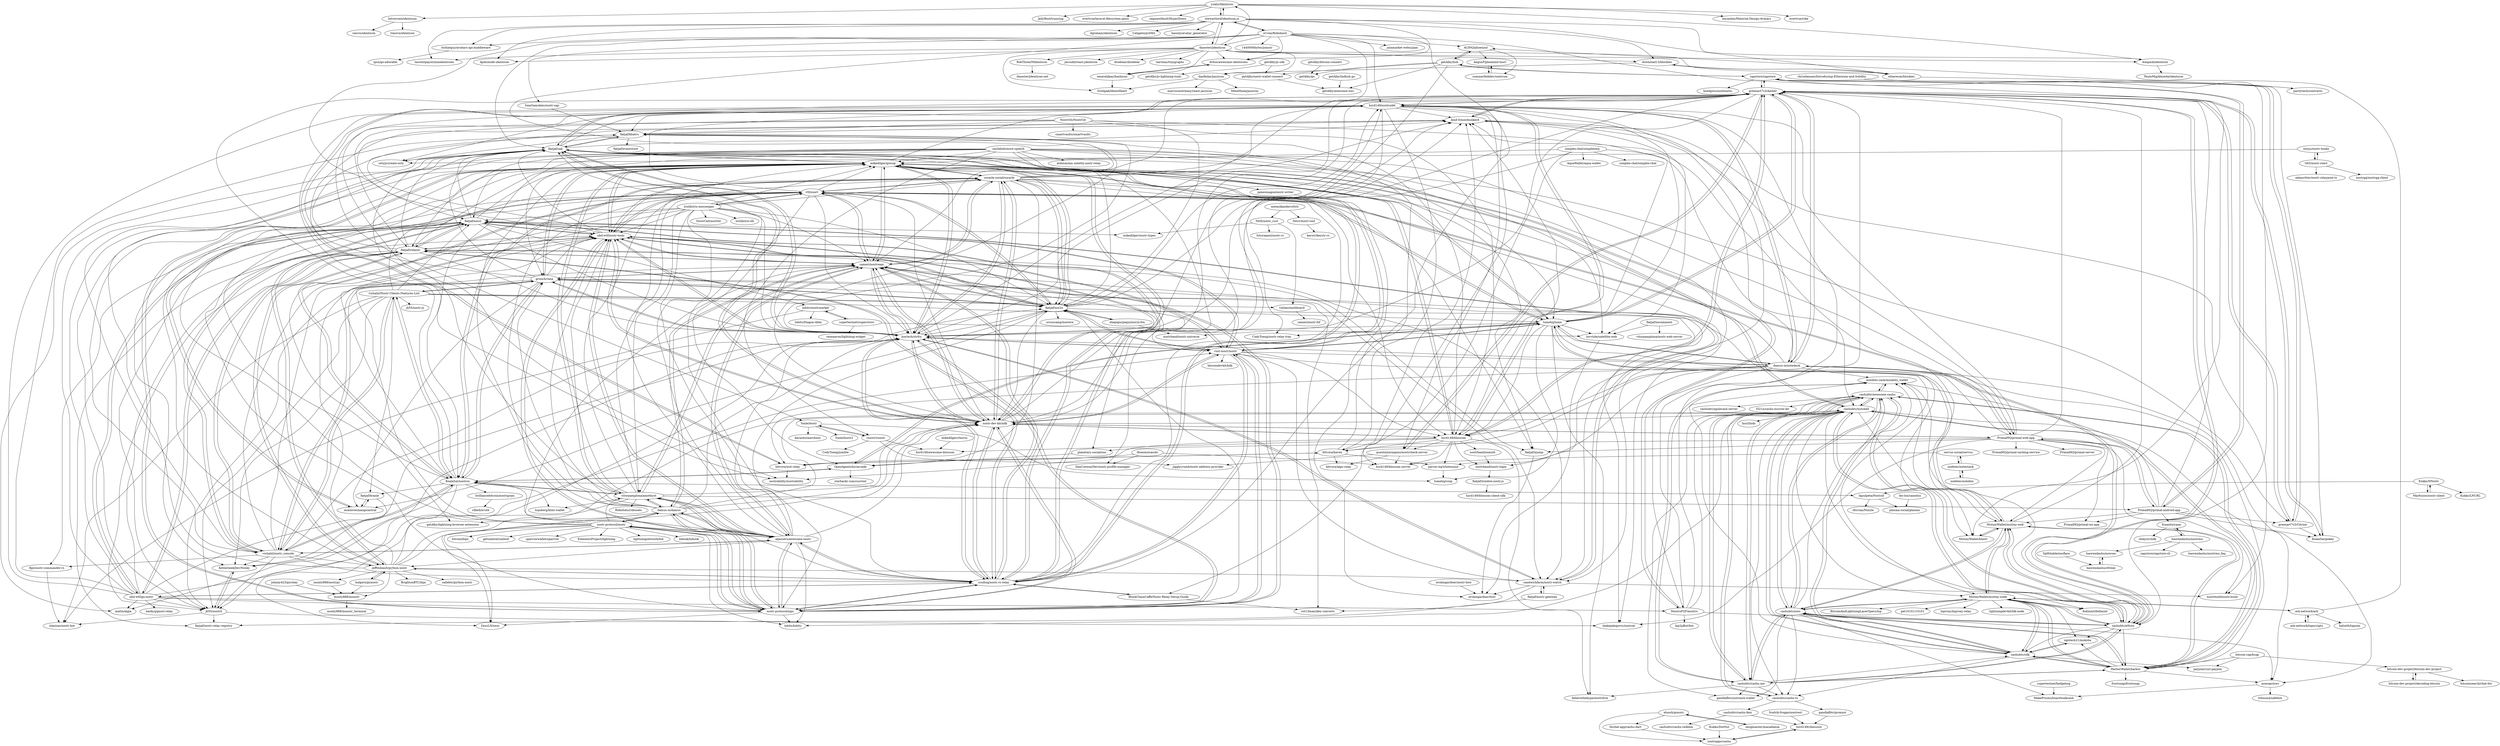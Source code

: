 digraph G {
"yzalis/Identicon" -> "bitverseio/identicon"
"yzalis/Identicon" -> "JellyBool/translug" ["e"=1]
"yzalis/Identicon" -> "overtrue/laravel-filesystem-qiniu" ["e"=1]
"yzalis/Identicon" -> "segmentfault/HyperDown" ["e"=1]
"yzalis/Identicon" -> "stewartlord/identicon.js"
"yzalis/Identicon" -> "donpark/identicon"
"yzalis/Identicon" -> "lincanbin/Material-Design-Avatars" ["e"=1]
"yzalis/Identicon" -> "overtrue/yike" ["e"=1]
"stewartlord/identicon.js" -> "dmester/jdenticon"
"stewartlord/identicon.js" -> "yzalis/Identicon"
"stewartlord/identicon.js" -> "donpark/identicon"
"stewartlord/identicon.js" -> "drhus/awesome-identicons"
"stewartlord/identicon.js" -> "download13/blockies"
"stewartlord/identicon.js" -> "laurentpayot/minidenticons"
"stewartlord/identicon.js" -> "dgraham/identicon"
"stewartlord/identicon.js" -> "e1ven/Robohash"
"stewartlord/identicon.js" -> "itsthatguy/avatars-api-middleware"
"stewartlord/identicon.js" -> "Ajido/node-identicon"
"stewartlord/identicon.js" -> "ethereum/blockies"
"stewartlord/identicon.js" -> "Caligatio/jsSHA" ["e"=1]
"stewartlord/identicon.js" -> "haoziiy/avatar_generator"
"itsthatguy/avatars-api-middleware" -> "ipsn/go-adorable"
"drhus/awesome-identicons" -> "emeraldpay/hashicon"
"RobThree/NIdenticon" -> "dmester/jdenticon-net"
"emeraldpay/hashicon" -> "Schlipak/IdentiHeart"
"emeraldpay/hashicon" -> "drhus/awesome-identicons"
"irislib/iris-messenger" -> "v0l/snort"
"irislib/iris-messenger" -> "coracle-social/coracle"
"irislib/iris-messenger" -> "nbd-wtf/nostr-tools"
"irislib/iris-messenger" -> "cameri/nostream"
"irislib/iris-messenger" -> "mikedilger/gossip"
"irislib/iris-messenger" -> "hoytech/strfry"
"irislib/iris-messenger" -> "irislib/iris-lib" ["e"=1]
"irislib/iris-messenger" -> "getAlby/lightning-browser-extension" ["e"=1]
"irislib/iris-messenger" -> "vitorpamplona/amethyst"
"irislib/iris-messenger" -> "aljazceru/awesome-nostr"
"irislib/iris-messenger" -> "fiatjaf/nos2x"
"irislib/iris-messenger" -> "nostr-protocol/nips"
"irislib/iris-messenger" -> "KoalaSat/nostros"
"irislib/iris-messenger" -> "fiatjaf/noscl"
"irislib/iris-messenger" -> "SnowCait/nostter" ["e"=1]
"dmester/jdenticon" -> "stewartlord/identicon.js"
"dmester/jdenticon" -> "danfinlay/jazzicon"
"dmester/jdenticon" -> "emeraldpay/hashicon"
"dmester/jdenticon" -> "Schlipak/IdentiHeart"
"dmester/jdenticon" -> "drhus/awesome-identicons"
"dmester/jdenticon" -> "laurentpayot/minidenticons"
"dmester/jdenticon" -> "jmcudd/react-jdenticon"
"dmester/jdenticon" -> "donpark/identicon"
"dmester/jdenticon" -> "Ajido/node-identicon"
"dmester/jdenticon" -> "download13/blockies"
"dmester/jdenticon" -> "ethereum/blockies"
"dmester/jdenticon" -> "RobThree/NIdenticon"
"dmester/jdenticon" -> "dicebear/dicebear" ["e"=1]
"dmester/jdenticon" -> "taironas/tinygraphs"
"dmester/jdenticon" -> "yzalis/Identicon"
"e1ven/Robohash" -> "hoytech/strfry"
"e1ven/Robohash" -> "hzrd149/nostrudel"
"e1ven/Robohash" -> "stewartlord/identicon.js"
"e1ven/Robohash" -> "joinmarket-webui/jam" ["e"=1]
"e1ven/Robohash" -> "drhus/awesome-identicons"
"e1ven/Robohash" -> "itsthatguy/avatars-api-middleware"
"e1ven/Robohash" -> "fiatjaf/nak"
"e1ven/Robohash" -> "cameri/nostream"
"e1ven/Robohash" -> "1440000bytes/joinstr"
"e1ven/Robohash" -> "scsibug/nostr-rs-relay"
"e1ven/Robohash" -> "SamSamskies/nostr-zap"
"e1ven/Robohash" -> "nbd-wtf/nostr-tools"
"e1ven/Robohash" -> "MutinyWallet/blastr"
"e1ven/Robohash" -> "dmester/jdenticon"
"e1ven/Robohash" -> "ACINQ/phoenixd"
"download13/blockies" -> "ethereum/blockies"
"download13/blockies" -> "danfinlay/jazzicon"
"nostr-protocol/nostr" -> "nostr-protocol/nips"
"nostr-protocol/nostr" -> "aljazceru/awesome-nostr"
"nostr-protocol/nostr" -> "damus-io/damus"
"nostr-protocol/nostr" -> "vitorpamplona/amethyst"
"nostr-protocol/nostr" -> "lightningnetwork/lnd" ["e"=1]
"nostr-protocol/nostr" -> "nbd-wtf/nostr-tools"
"nostr-protocol/nostr" -> "cameri/nostream"
"nostr-protocol/nostr" -> "lnbook/lnbook" ["e"=1]
"nostr-protocol/nostr" -> "lnbits/lnbits" ["e"=1]
"nostr-protocol/nostr" -> "mikedilger/gossip"
"nostr-protocol/nostr" -> "bitcoin/bips" ["e"=1]
"nostr-protocol/nostr" -> "getumbrel/umbrel" ["e"=1]
"nostr-protocol/nostr" -> "sparrowwallet/sparrow" ["e"=1]
"nostr-protocol/nostr" -> "ElementsProject/lightning" ["e"=1]
"nostr-protocol/nostr" -> "ZeusLN/zeus" ["e"=1]
"nbd-wtf/nostr-tools" -> "nostr-dev-kit/ndk"
"nbd-wtf/nostr-tools" -> "cameri/nostream"
"nbd-wtf/nostr-tools" -> "nostr-protocol/nips"
"nbd-wtf/nostr-tools" -> "hoytech/strfry"
"nbd-wtf/nostr-tools" -> "scsibug/nostr-rs-relay"
"nbd-wtf/nostr-tools" -> "v0l/snort"
"nbd-wtf/nostr-tools" -> "fiatjaf/nos2x"
"nbd-wtf/nostr-tools" -> "mikedilger/gossip"
"nbd-wtf/nostr-tools" -> "aljazceru/awesome-nostr"
"nbd-wtf/nostr-tools" -> "fiatjaf/noscl"
"nbd-wtf/nostr-tools" -> "coracle-social/coracle"
"nbd-wtf/nostr-tools" -> "rust-nostr/nostr"
"nbd-wtf/nostr-tools" -> "kind-0/nsecbunkerd"
"nbd-wtf/nostr-tools" -> "fiatjaf/nak"
"nbd-wtf/nostr-tools" -> "fiatjaf/relayer"
"fiatjaf/noscl" -> "fiatjaf/relayer"
"fiatjaf/noscl" -> "scsibug/nostr-rs-relay"
"fiatjaf/noscl" -> "nbd-wtf/go-nostr"
"fiatjaf/noscl" -> "nbd-wtf/nostr-tools"
"fiatjaf/noscl" -> "sandwichfarm/nostr-watch"
"fiatjaf/noscl" -> "jb55/nostril"
"fiatjaf/noscl" -> "fiatjaf/nak"
"fiatjaf/noscl" -> "hoytech/strfry"
"fiatjaf/noscl" -> "vishalxl/nostr_console"
"fiatjaf/noscl" -> "rust-nostr/nostr"
"fiatjaf/noscl" -> "8go/nostr-commander-rs"
"fiatjaf/noscl" -> "mikedilger/gossip"
"fiatjaf/noscl" -> "lnbits/nostrmarket"
"fiatjaf/noscl" -> "jeffthibault/python-nostr"
"fiatjaf/noscl" -> "mikedilger/nostr-types"
"nbd-wtf/go-nostr" -> "fiatjaf/relayer"
"nbd-wtf/go-nostr" -> "fiatjaf/noscl"
"nbd-wtf/go-nostr" -> "fiatjaf/khatru"
"nbd-wtf/go-nostr" -> "hoytech/strfry"
"nbd-wtf/go-nostr" -> "scsibug/nostr-rs-relay"
"nbd-wtf/go-nostr" -> "nbd-wtf/nostr-tools"
"nbd-wtf/go-nostr" -> "mattn/algia" ["e"=1]
"nbd-wtf/go-nostr" -> "rust-nostr/nostr"
"nbd-wtf/go-nostr" -> "barkyq/gnost-relay"
"nbd-wtf/go-nostr" -> "mikedilger/gossip"
"nbd-wtf/go-nostr" -> "fiatjaf/nak"
"nbd-wtf/go-nostr" -> "hzrd149/nostrudel"
"nbd-wtf/go-nostr" -> "nostr-protocol/nips"
"nbd-wtf/go-nostr" -> "MostroP2P/mostro"
"nbd-wtf/go-nostr" -> "jb55/nostril"
"Kukks/NNostr" -> "Marfusios/nostr-client"
"Kukks/NNostr" -> "Kukks/LNURL"
"Kukks/NNostr" -> "lapulpeta/Nostrid"
"simplex-chat/simplexmq" -> "simplex-chat/simplex-chat" ["e"=1]
"simplex-chat/simplexmq" -> "hoytech/strfry"
"simplex-chat/simplexmq" -> "AquaWallet/aqua-wallet" ["e"=1]
"simplex-chat/simplexmq" -> "BlockChainCaffe/Nostr-Relay-Setup-Guide"
"simplex-chat/simplexmq" -> "cashubtc/nutshell"
"simplex-chat/simplexmq" -> "mikedilger/gossip"
"nostr-protocol/nips" -> "aljazceru/awesome-nostr"
"nostr-protocol/nips" -> "nbd-wtf/nostr-tools"
"nostr-protocol/nips" -> "nostr-protocol/nostr"
"nostr-protocol/nips" -> "damus-io/damus"
"nostr-protocol/nips" -> "cameri/nostream"
"nostr-protocol/nips" -> "vitorpamplona/amethyst"
"nostr-protocol/nips" -> "hoytech/strfry"
"nostr-protocol/nips" -> "nostr-dev-kit/ndk"
"nostr-protocol/nips" -> "mikedilger/gossip"
"nostr-protocol/nips" -> "scsibug/nostr-rs-relay"
"nostr-protocol/nips" -> "rust-nostr/nostr"
"nostr-protocol/nips" -> "ZeusLN/zeus" ["e"=1]
"nostr-protocol/nips" -> "lnbits/lnbits" ["e"=1]
"nostr-protocol/nips" -> "fiatjaf/nos2x"
"nostr-protocol/nips" -> "v0l/snort"
"scsibug/nostr-rs-relay" -> "hoytech/strfry"
"scsibug/nostr-rs-relay" -> "fiatjaf/noscl"
"scsibug/nostr-rs-relay" -> "rust-nostr/nostr"
"scsibug/nostr-rs-relay" -> "cameri/nostream"
"scsibug/nostr-rs-relay" -> "mikedilger/gossip"
"scsibug/nostr-rs-relay" -> "nbd-wtf/nostr-tools"
"scsibug/nostr-rs-relay" -> "nostr-dev-kit/ndk"
"scsibug/nostr-rs-relay" -> "nostr-protocol/nips"
"scsibug/nostr-rs-relay" -> "fiatjaf/relayer"
"scsibug/nostr-rs-relay" -> "jeffthibault/python-nostr"
"scsibug/nostr-rs-relay" -> "aljazceru/awesome-nostr"
"scsibug/nostr-rs-relay" -> "fiatjaf/nak"
"scsibug/nostr-rs-relay" -> "v0l/snort"
"scsibug/nostr-rs-relay" -> "BlockChainCaffe/Nostr-Relay-Setup-Guide"
"scsibug/nostr-rs-relay" -> "nbd-wtf/go-nostr"
"fiatjaf/relayer" -> "nbd-wtf/go-nostr"
"fiatjaf/relayer" -> "fiatjaf/noscl"
"fiatjaf/relayer" -> "hoytech/strfry"
"fiatjaf/relayer" -> "scsibug/nostr-rs-relay"
"fiatjaf/relayer" -> "nbd-wtf/nostr-tools"
"fiatjaf/relayer" -> "fiatjaf/khatru"
"fiatjaf/relayer" -> "jeffthibault/python-nostr"
"fiatjaf/relayer" -> "cameri/nostream"
"fiatjaf/relayer" -> "sandwichfarm/nostr-watch"
"fiatjaf/relayer" -> "fiatjaf/njump"
"fiatjaf/relayer" -> "mikedilger/gossip"
"fiatjaf/relayer" -> "jb55/nostril"
"fiatjaf/relayer" -> "fiatjaf/nak"
"fiatjaf/relayer" -> "fiatjaf/nostr-relay-registry"
"fiatjaf/relayer" -> "vishalxl/nostr_console"
"fiatjaf/branle" -> "KotlinGeekDev/Nosky"
"fiatjaf/branle" -> "monlovesmango/astral"
"fiatjaf/nos2x" -> "diegogurpegui/nos2x-fox"
"fiatjaf/nos2x" -> "nbd-wtf/nostr-tools"
"fiatjaf/nos2x" -> "v0l/snort"
"fiatjaf/nos2x" -> "coracle-social/coracle"
"fiatjaf/nos2x" -> "mikedilger/gossip"
"fiatjaf/nos2x" -> "ursuscamp/nostore"
"fiatjaf/nos2x" -> "hoytech/strfry"
"fiatjaf/nos2x" -> "cameri/nostream"
"fiatjaf/nos2x" -> "greenart7c3/Amber"
"fiatjaf/nos2x" -> "monlovesmango/astral"
"fiatjaf/nos2x" -> "grunch/rana"
"fiatjaf/nos2x" -> "rust-nostr/nostr"
"fiatjaf/nos2x" -> "lumehq/lume"
"fiatjaf/nos2x" -> "nostr-dev-kit/ndk"
"fiatjaf/nos2x" -> "hzrd149/nostrudel"
"getAlby/lndhub.go" -> "getAlby/awesome-nwc"
"monlovesmango/astral" -> "fiatjaf/branle"
"monlovesmango/astral" -> "v0l/snort"
"jb55/nostril" -> "slaninas/nostr-bot"
"jb55/nostril" -> "KotlinGeekDev/Nosky"
"jb55/nostril" -> "fiatjaf/nostr-relay-registry"
"jb55/nostril" -> "blakejakopovic/nostcat"
"cameri/nostream" -> "hoytech/strfry"
"cameri/nostream" -> "nbd-wtf/nostr-tools"
"cameri/nostream" -> "nostr-dev-kit/ndk"
"cameri/nostream" -> "scsibug/nostr-rs-relay"
"cameri/nostream" -> "nostr-protocol/nips"
"cameri/nostream" -> "mikedilger/gossip"
"cameri/nostream" -> "aljazceru/awesome-nostr"
"cameri/nostream" -> "v0l/snort"
"cameri/nostream" -> "grunch/rana"
"cameri/nostream" -> "vitorpamplona/amethyst"
"cameri/nostream" -> "coracle-social/coracle"
"cameri/nostream" -> "fiatjaf/nos2x"
"cameri/nostream" -> "damus-io/damus"
"cameri/nostream" -> "sandwichfarm/nostr-watch"
"cameri/nostream" -> "fiatjaf/relayer"
"unclebob/more-speech" -> "blakejakopovic/nostcat"
"unclebob/more-speech" -> "fiatjaf/nos2x"
"unclebob/more-speech" -> "lumehq/lume"
"unclebob/more-speech" -> "fiatjaf/noscl"
"unclebob/more-speech" -> "atdixon/me.untethr.nostr-relay"
"unclebob/more-speech" -> "grunch/rana"
"unclebob/more-speech" -> "fiatjaf/relayer"
"unclebob/more-speech" -> "lovvtide/satellite-web"
"unclebob/more-speech" -> "PrimalHQ/primal-web-app"
"unclebob/more-speech" -> "vishalxl/nostr_console"
"unclebob/more-speech" -> "jb55/nostril"
"unclebob/more-speech" -> "planetary-social/nos"
"unclebob/more-speech" -> "rnostr/rnostr"
"unclebob/more-speech" -> "mikedilger/gossip"
"unclebob/more-speech" -> "KoalaSat/nostros"
"damus-io/damus" -> "nostr-protocol/nips"
"damus-io/damus" -> "aljazceru/awesome-nostr"
"damus-io/damus" -> "cameri/nostream"
"damus-io/damus" -> "nostr-protocol/nostr"
"damus-io/damus" -> "vitorpamplona/amethyst"
"damus-io/damus" -> "nbd-wtf/nostr-tools"
"damus-io/damus" -> "mikedilger/gossip"
"damus-io/damus" -> "v0l/snort"
"damus-io/damus" -> "hoytech/strfry"
"damus-io/damus" -> "nostr-dev-kit/ndk"
"damus-io/damus" -> "scsibug/nostr-rs-relay"
"damus-io/damus" -> "ZeusLN/zeus" ["e"=1]
"damus-io/damus" -> "getAlby/lightning-browser-extension" ["e"=1]
"damus-io/damus" -> "cashubtc/nutshell"
"damus-io/damus" -> "grunch/rana"
"ethereum/blockies" -> "download13/blockies"
"ethereum/blockies" -> "paritytech/contracts"
"aljazceru/awesome-nostr" -> "nostr-protocol/nips"
"aljazceru/awesome-nostr" -> "nostr-protocol/nostr"
"aljazceru/awesome-nostr" -> "cameri/nostream"
"aljazceru/awesome-nostr" -> "nbd-wtf/nostr-tools"
"aljazceru/awesome-nostr" -> "damus-io/damus"
"aljazceru/awesome-nostr" -> "vitorpamplona/amethyst"
"aljazceru/awesome-nostr" -> "hoytech/strfry"
"aljazceru/awesome-nostr" -> "mikedilger/gossip"
"aljazceru/awesome-nostr" -> "scsibug/nostr-rs-relay"
"aljazceru/awesome-nostr" -> "nostr-dev-kit/ndk"
"aljazceru/awesome-nostr" -> "vishalxl/nostr_console"
"aljazceru/awesome-nostr" -> "KoalaSat/nostros"
"aljazceru/awesome-nostr" -> "lnbits/lnbits" ["e"=1]
"aljazceru/awesome-nostr" -> "fiatjaf/nos2x"
"aljazceru/awesome-nostr" -> "jeffthibault/python-nostr"
"fiatjaf/nak" -> "fiatjaf/khatru"
"fiatjaf/nak" -> "nostr-dev-kit/ndk"
"fiatjaf/nak" -> "mattn/algia" ["e"=1]
"fiatjaf/nak" -> "greenart7c3/Amber"
"fiatjaf/nak" -> "hoytech/strfry"
"fiatjaf/nak" -> "greenart7c3/Citrine"
"fiatjaf/nak" -> "kind-0/nsecbunkerd"
"fiatjaf/nak" -> "fiatjaf/njump"
"fiatjaf/nak" -> "mikedilger/gossip"
"fiatjaf/nak" -> "ostyjs/create-osty"
"fiatjaf/nak" -> "hzrd149/blossom"
"fiatjaf/nak" -> "nostrability/nostrability"
"fiatjaf/nak" -> "jamesmagoo/nostr-writer"
"fiatjaf/nak" -> "hzrd149/nostrudel"
"fiatjaf/nak" -> "MostroP2P/mostro"
"fiatjaf/nocomment" -> "vitorpamplona/nostr-web-server"
"fiatjaf/nocomment" -> "lovvtide/satellite-web"
"metasikander/s0str" -> "0xtlt/nostr_rust"
"metasikander/s0str" -> "0xtrr/nostr-tool"
"monty888/nostrpy" -> "monty888/monstr"
"bitverseio/identicon" -> "ranvis/identicon"
"bitverseio/identicon" -> "timovn/identicon"
"vitorpamplona/amethyst" -> "nostr-protocol/nips"
"vitorpamplona/amethyst" -> "KoalaSat/nostros"
"vitorpamplona/amethyst" -> "mikedilger/gossip"
"vitorpamplona/amethyst" -> "aljazceru/awesome-nostr"
"vitorpamplona/amethyst" -> "cameri/nostream"
"vitorpamplona/amethyst" -> "greenart7c3/Amber"
"vitorpamplona/amethyst" -> "ZeusLN/zeus" ["e"=1]
"vitorpamplona/amethyst" -> "damus-io/damus"
"vitorpamplona/amethyst" -> "v0l/snort"
"vitorpamplona/amethyst" -> "nostr-dev-kit/ndk"
"vitorpamplona/amethyst" -> "nbd-wtf/nostr-tools"
"vitorpamplona/amethyst" -> "coracle-social/coracle"
"vitorpamplona/amethyst" -> "RoboSats/robosats" ["e"=1]
"vitorpamplona/amethyst" -> "hsjoberg/blixt-wallet" ["e"=1]
"vitorpamplona/amethyst" -> "PrimalHQ/primal-android-app"
"cashubtc/nutshell" -> "cashubtc/nuts"
"cashubtc/nutshell" -> "cashubtc/eNuts"
"cashubtc/nutshell" -> "cashubtc/awesome-cashu"
"cashubtc/nutshell" -> "cashubtc/cdk"
"cashubtc/nutshell" -> "cashubtc/cashu.me"
"cashubtc/nutshell" -> "lnbits/lnbits" ["e"=1]
"cashubtc/nutshell" -> "fedimint/fedimint" ["e"=1]
"cashubtc/nutshell" -> "HarborWallet/harbor"
"cashubtc/nutshell" -> "MutinyWallet/mutiny-node"
"cashubtc/nutshell" -> "mikedilger/gossip"
"cashubtc/nutshell" -> "asmogo/nws"
"cashubtc/nutshell" -> "lnurl/luds" ["e"=1]
"cashubtc/nutshell" -> "nostr-dev-kit/ndk"
"cashubtc/nutshell" -> "cashubtc/cashu-ts"
"cashubtc/nutshell" -> "MutinyWallet/mutiny-web"
"vishalxl/nostr_console" -> "fiatjaf/noscl"
"vishalxl/nostr_console" -> "grunch/rana"
"vishalxl/nostr_console" -> "vishalxl/Nostr-Clients-Features-List"
"vishalxl/nostr_console" -> "jb55/nostril"
"vishalxl/nostr_console" -> "KoalaSat/nostros"
"vishalxl/nostr_console" -> "mikedilger/gossip"
"vishalxl/nostr_console" -> "cameri/nostream"
"vishalxl/nostr_console" -> "fiatjaf/nos2x"
"vishalxl/nostr_console" -> "fiatjaf/relayer"
"vishalxl/nostr_console" -> "scsibug/nostr-rs-relay"
"vishalxl/nostr_console" -> "aljazceru/awesome-nostr"
"vishalxl/nostr_console" -> "8go/nostr-commander-rs"
"vishalxl/nostr_console" -> "jeffthibault/python-nostr"
"vishalxl/nostr_console" -> "KotlinGeekDev/Nosky"
"vishalxl/nostr_console" -> "nbd-wtf/nostr-tools"
"KotlinGeekDev/Nosky" -> "jb55/nostril"
"KoalaSat/nostros" -> "vitorpamplona/amethyst"
"KoalaSat/nostros" -> "KotlinGeekDev/Nosky"
"KoalaSat/nostros" -> "vishalxl/Nostr-Clients-Features-List"
"KoalaSat/nostros" -> "OpenAgentsInc/arcade"
"KoalaSat/nostros" -> "grunch/rana"
"KoalaSat/nostros" -> "v0l/snort"
"KoalaSat/nostros" -> "mikedilger/gossip"
"KoalaSat/nostros" -> "coracle-social/coracle"
"KoalaSat/nostros" -> "fiatjaf/branle"
"KoalaSat/nostros" -> "jb55/nostril"
"KoalaSat/nostros" -> "brilliancebitcoin/nostrgram"
"KoalaSat/nostros" -> "vishalxl/nostr_console"
"KoalaSat/nostros" -> "greenart7c3/Amber"
"KoalaSat/nostros" -> "lapulpeta/Nostrid"
"KoalaSat/nostros" -> "hsjoberg/blixt-wallet" ["e"=1]
"mikedilger/gossip" -> "hoytech/strfry"
"mikedilger/gossip" -> "scsibug/nostr-rs-relay"
"mikedilger/gossip" -> "cameri/nostream"
"mikedilger/gossip" -> "fiatjaf/nak"
"mikedilger/gossip" -> "nbd-wtf/nostr-tools"
"mikedilger/gossip" -> "vitorpamplona/amethyst"
"mikedilger/gossip" -> "grunch/rana"
"mikedilger/gossip" -> "coracle-social/coracle"
"mikedilger/gossip" -> "fiatjaf/nos2x"
"mikedilger/gossip" -> "rust-nostr/nostr"
"mikedilger/gossip" -> "cashubtc/nutshell"
"mikedilger/gossip" -> "nostr-protocol/nips"
"mikedilger/gossip" -> "lumehq/lume"
"mikedilger/gossip" -> "nostr-dev-kit/ndk"
"mikedilger/gossip" -> "hzrd149/nostrudel"
"8go/nostr-commander-rs" -> "slaninas/nostr-bot"
"v0l/snort" -> "nbd-wtf/nostr-tools"
"v0l/snort" -> "fiatjaf/nos2x"
"v0l/snort" -> "PrimalHQ/primal-web-app"
"v0l/snort" -> "coracle-social/coracle"
"v0l/snort" -> "monlovesmango/astral"
"v0l/snort" -> "cameri/nostream"
"v0l/snort" -> "lumehq/lume"
"v0l/snort" -> "irislib/iris-messenger"
"v0l/snort" -> "mikedilger/gossip"
"v0l/snort" -> "KoalaSat/nostros"
"v0l/snort" -> "OpenAgentsInc/arcade"
"v0l/snort" -> "hoytech/strfry"
"v0l/snort" -> "KotlinGeekDev/Nosky"
"v0l/snort" -> "nostr-dev-kit/ndk"
"v0l/snort" -> "hzrd149/nostrudel"
"hoytech/strfry" -> "cameri/nostream"
"hoytech/strfry" -> "scsibug/nostr-rs-relay"
"hoytech/strfry" -> "mikedilger/gossip"
"hoytech/strfry" -> "nostr-dev-kit/ndk"
"hoytech/strfry" -> "nbd-wtf/nostr-tools"
"hoytech/strfry" -> "fiatjaf/nak"
"hoytech/strfry" -> "kind-0/nsecbunkerd"
"hoytech/strfry" -> "grunch/rana"
"hoytech/strfry" -> "coracle-social/coracle"
"hoytech/strfry" -> "nostr-protocol/nips"
"hoytech/strfry" -> "fiatjaf/khatru"
"hoytech/strfry" -> "greenart7c3/Amber"
"hoytech/strfry" -> "rust-nostr/nostr"
"hoytech/strfry" -> "sandwichfarm/nostr-watch"
"hoytech/strfry" -> "mattn/algia" ["e"=1]
"diegogurpegui/nos2x-fox" -> "fiatjaf/nos2x"
"diegogurpegui/nos2x-fox" -> "nostrband/nostr-universe"
"fiatjaf/nostr-gateway" -> "fiatjaf/nostr-relay-registry"
"fiatjaf/nostr-gateway" -> "sandwichfarm/nostr-watch"
"jeffthibault/python-nostr" -> "holgern/pynostr"
"jeffthibault/python-nostr" -> "hoytech/strfry"
"jeffthibault/python-nostr" -> "callebtc/python-nostr"
"jeffthibault/python-nostr" -> "scsibug/nostr-rs-relay"
"jeffthibault/python-nostr" -> "sandwichfarm/nostr-watch"
"jeffthibault/python-nostr" -> "monty888/monstr"
"jeffthibault/python-nostr" -> "fiatjaf/relayer"
"jeffthibault/python-nostr" -> "fiatjaf/noscl"
"jeffthibault/python-nostr" -> "nbd-wtf/nostr-tools"
"jeffthibault/python-nostr" -> "cashubtc/nutshell"
"jeffthibault/python-nostr" -> "mikedilger/gossip"
"jeffthibault/python-nostr" -> "fiatjaf/nak"
"jeffthibault/python-nostr" -> "monty888/nostrpy"
"jeffthibault/python-nostr" -> "BrightonBTC/bija"
"jeffthibault/python-nostr" -> "nostr-dev-kit/ndk"
"donpark/identicon" -> "PauloMigAlmeida/identicon"
"grunch/rana" -> "hoytech/strfry"
"grunch/rana" -> "mikedilger/gossip"
"grunch/rana" -> "cameri/nostream"
"grunch/rana" -> "MutinyWallet/blastr"
"grunch/rana" -> "KoalaSat/nostros"
"grunch/rana" -> "monlovesmango/astral"
"grunch/rana" -> "rot13maxi/key-convertr"
"grunch/rana" -> "nbd-wtf/nostr-tools"
"grunch/rana" -> "vishalxl/Nostr-Clients-Features-List"
"grunch/rana" -> "vishalxl/nostr_console"
"grunch/rana" -> "kind-0/nsecbunkerd"
"grunch/rana" -> "fiatjaf/nak"
"grunch/rana" -> "fiatjaf/nos2x"
"grunch/rana" -> "jb55/nostril"
"grunch/rana" -> "sandwichfarm/nostr-watch"
"OpenAgentsInc/arcade" -> "starbackr-com/current"
"OpenAgentsInc/arcade" -> "KoalaSat/nostros"
"OpenAgentsInc/arcade" -> "lumehq/lume"
"nodetec/notestack" -> "nodetec/notebin"
"nodetec/notestack" -> "servus-social/servus"
"0xtlt/nostr_rust" -> "mikedilger/nostr-types"
"0xtlt/nostr_rust" -> "futurepaul/nostr-rs"
"0xtlt/nostr_rust" -> "vinliao/nashboard"
"MutinyWallet/mutiny-web" -> "MutinyWallet/mutiny-node"
"MutinyWallet/mutiny-web" -> "MutinyWallet/blastr"
"MutinyWallet/mutiny-web" -> "HarborWallet/harbor"
"MutinyWallet/mutiny-web" -> "cashubtc/nuts"
"MutinyWallet/mutiny-web" -> "greenart7c3/Amber"
"MutinyWallet/mutiny-web" -> "cashubtc/eNuts"
"MutinyWallet/mutiny-web" -> "minibits-cash/minibits_wallet"
"MutinyWallet/mutiny-web" -> "lumehq/lume"
"leo-lox/camelus" -> "plasma-social/plasma"
"johnny423/pyrelay" -> "monty888/monstr"
"MutinyWallet/mutiny-node" -> "MutinyWallet/mutiny-web"
"MutinyWallet/mutiny-node" -> "lightningdevkit/ldk-node" ["e"=1]
"MutinyWallet/mutiny-node" -> "BitcoinAndLightningLayerSpecs/lsp" ["e"=1]
"MutinyWallet/mutiny-node" -> "cashubtc/cdk"
"MutinyWallet/mutiny-node" -> "ngutech21/moksha"
"MutinyWallet/mutiny-node" -> "HarborWallet/harbor"
"MutinyWallet/mutiny-node" -> "cashubtc/nuts"
"MutinyWallet/mutiny-node" -> "ark-network/ark"
"MutinyWallet/mutiny-node" -> "fedimint/fedimint" ["e"=1]
"MutinyWallet/mutiny-node" -> "get10101/10101" ["e"=1]
"MutinyWallet/mutiny-node" -> "lnproxy/lnproxy-relay" ["e"=1]
"MutinyWallet/mutiny-node" -> "cashubtc/eNuts"
"getAlby/js-sdk" -> "getAlby/js-lightning-tools"
"getAlby/js-sdk" -> "getAlby/nostr-wallet-connect"
"t4t5/nostr-react" -> "ostyjs/nostr-hooks"
"t4t5/nostr-react" -> "nostrgg/nostrgg-client"
"t4t5/nostr-react" -> "adamritter/nostr-relaypool-ts"
"rust-nostr/nostr" -> "scsibug/nostr-rs-relay"
"rust-nostr/nostr" -> "nostr-dev-kit/ndk"
"rust-nostr/nostr" -> "hoytech/strfry"
"rust-nostr/nostr" -> "mikedilger/gossip"
"rust-nostr/nostr" -> "nbd-wtf/nostr-tools"
"rust-nostr/nostr" -> "hzrd149/blossom"
"rust-nostr/nostr" -> "MutinyWallet/mutiny-node"
"rust-nostr/nostr" -> "lumehq/lume"
"rust-nostr/nostr" -> "bitcoindevkit/bdk" ["e"=1]
"rust-nostr/nostr" -> "fiatjaf/noscl"
"rust-nostr/nostr" -> "sandwichfarm/nostr-watch"
"rust-nostr/nostr" -> "fiatjaf/nos2x"
"rust-nostr/nostr" -> "cameri/nostream"
"rust-nostr/nostr" -> "nostr-protocol/nips"
"rust-nostr/nostr" -> "damus-io/notedeck"
"cashubtc/nuts" -> "cashubtc/cdk"
"cashubtc/nuts" -> "cashubtc/nutshell"
"cashubtc/nuts" -> "cashubtc/awesome-cashu"
"cashubtc/nuts" -> "cashubtc/cashu.me"
"cashubtc/nuts" -> "cashubtc/eNuts"
"cashubtc/nuts" -> "cashubtc/cashu-ts"
"cashubtc/nuts" -> "minibits-cash/minibits_wallet"
"cashubtc/nuts" -> "MutinyWallet/mutiny-node"
"cashubtc/nuts" -> "HarborWallet/harbor"
"cashubtc/nuts" -> "asmogo/nws"
"cashubtc/nuts" -> "MutinyWallet/mutiny-web"
"cashubtc/nuts" -> "MakePrisms/boardwalkcash"
"cashubtc/nuts" -> "gandlafbtc/nutstash-wallet"
"hzrd149/nostrudel" -> "greenart7c3/Amber"
"hzrd149/nostrudel" -> "bitvora/wot-relay"
"hzrd149/nostrudel" -> "hzrd149/blossom"
"hzrd149/nostrudel" -> "nostrability/nostrability"
"hzrd149/nostrudel" -> "CodyTseng/nostr-relay-tray"
"hzrd149/nostrudel" -> "nostrband/nostr-login"
"hzrd149/nostrudel" -> "fiatjaf/khatru"
"hzrd149/nostrudel" -> "bitvora/haven"
"hzrd149/nostrudel" -> "quentintaranpino/nostrcheck-server"
"hzrd149/nostrudel" -> "ostyjs/create-osty"
"hzrd149/nostrudel" -> "damus-io/notedeck"
"hzrd149/nostrudel" -> "hzrd149/blossom-server"
"hzrd149/nostrudel" -> "kind-0/nsecbunkerd"
"hzrd149/nostrudel" -> "Yonle/bostr"
"coracle-social/coracle" -> "hoytech/strfry"
"coracle-social/coracle" -> "v0l/snort"
"coracle-social/coracle" -> "nostr-dev-kit/ndk"
"coracle-social/coracle" -> "fiatjaf/nos2x"
"coracle-social/coracle" -> "mikedilger/gossip"
"coracle-social/coracle" -> "greenart7c3/Amber"
"coracle-social/coracle" -> "hzrd149/blossom"
"coracle-social/coracle" -> "nbd-wtf/nostr-tools"
"coracle-social/coracle" -> "hzrd149/nostrudel"
"coracle-social/coracle" -> "kind-0/nsecbunkerd"
"coracle-social/coracle" -> "cameri/nostream"
"coracle-social/coracle" -> "fiatjaf/njump"
"coracle-social/coracle" -> "OpenAgentsInc/arcade"
"coracle-social/coracle" -> "KoalaSat/nostros"
"coracle-social/coracle" -> "sandwichfarm/nostr-watch"
"lapulpeta/Nostrid" -> "plasma-social/plasma"
"lapulpeta/Nostrid" -> "dluvian/Nozzle"
"BlockChainCaffe/Nostr-Relay-Setup-Guide" -> "rot13maxi/key-convertr"
"BlockChainCaffe/Nostr-Relay-Setup-Guide" -> "scsibug/nostr-rs-relay"
"erskingardner/nostr-how" -> "erskingardner/listr"
"nodetec/notebin" -> "nodetec/notestack"
"planetary-social/nos" -> "OpenAgentsInc/arcade"
"0xtrr/nostr-tool" -> "keystr/keystr-rs"
"sandwichfarm/nostr-watch" -> "fiatjaf/nostr-gateway"
"sandwichfarm/nostr-watch" -> "rot13maxi/key-convertr"
"sandwichfarm/nostr-watch" -> "nostrbuild/nostr.build"
"sandwichfarm/nostr-watch" -> "hoytech/strfry"
"sandwichfarm/nostr-watch" -> "fiatjaf/noscl"
"sandwichfarm/nostr-watch" -> "erskingardner/listr"
"brilliancebitcoin/nostrgram" -> "rdbell/nvote"
"MostroP2P/mostro" -> "cashubtc/eNuts"
"MostroP2P/mostro" -> "cashubtc/awesome-cashu"
"MostroP2P/mostro" -> "greenart7c3/Amber"
"MostroP2P/mostro" -> "fiatjaf/nak"
"MostroP2P/mostro" -> "lnp2pBot/bot" ["e"=1]
"MostroP2P/mostro" -> "hzrd149/nostrudel"
"servus-social/servus" -> "nodetec/notestack"
"servus-social/servus" -> "hzrd149/blossom-server"
"PrimalHQ/primal-web-app" -> "PrimalHQ/primal-android-app"
"PrimalHQ/primal-web-app" -> "v0l/snort"
"PrimalHQ/primal-web-app" -> "hzrd149/nostrudel"
"PrimalHQ/primal-web-app" -> "nostr-dev-kit/ndk"
"PrimalHQ/primal-web-app" -> "nostrbuild/nostr.build"
"PrimalHQ/primal-web-app" -> "kind-0/nsecbunkerd"
"PrimalHQ/primal-web-app" -> "lumehq/lume"
"PrimalHQ/primal-web-app" -> "greenart7c3/Amber"
"PrimalHQ/primal-web-app" -> "PrimalHQ/primal-server"
"PrimalHQ/primal-web-app" -> "planetary-social/nos"
"PrimalHQ/primal-web-app" -> "fiatjaf/njump"
"PrimalHQ/primal-web-app" -> "MutinyWallet/mutiny-web"
"PrimalHQ/primal-web-app" -> "PrimalHQ/primal-caching-service"
"PrimalHQ/primal-web-app" -> "blakejakopovic/nostcat"
"PrimalHQ/primal-web-app" -> "PrimalHQ/primal-ios-app"
"frodrik-froggo/nostrest" -> "hzrd149/chessnut"
"holgern/pynostr" -> "jeffthibault/python-nostr"
"holgern/pynostr" -> "monty888/monstr"
"cashubtc/cashu-ts" -> "cashubtc/awesome-cashu"
"cashubtc/cashu-ts" -> "gandlafbtc/proxnut"
"cashubtc/cashu-ts" -> "cashubtc/cashu-feni"
"danfinlay/jazzicon" -> "MetaMask/jazzicon"
"danfinlay/jazzicon" -> "Schlipak/IdentiHeart"
"danfinlay/jazzicon" -> "marcusmolchany/react-jazzicon"
"vishalxl/Nostr-Clients-Features-List" -> "KoalaSat/nostros"
"vishalxl/Nostr-Clients-Features-List" -> "grunch/rana"
"vishalxl/Nostr-Clients-Features-List" -> "vishalxl/nostr_console"
"vishalxl/Nostr-Clients-Features-List" -> "jb55/nostr-js"
"vishalxl/Nostr-Clients-Features-List" -> "slaninas/nostr-bot"
"vishalxl/Nostr-Clients-Features-List" -> "fiatjaf/noscl"
"vishalxl/Nostr-Clients-Features-List" -> "jb55/nostril"
"vishalxl/Nostr-Clients-Features-List" -> "KotlinGeekDev/Nosky"
"vishalxl/Nostr-Clients-Features-List" -> "coracle-social/coracle"
"vishalxl/Nostr-Clients-Features-List" -> "vinliao/nashboard"
"vishalxl/Nostr-Clients-Features-List" -> "blakejakopovic/nostcat"
"vishalxl/Nostr-Clients-Features-List" -> "fiatjaf/branle"
"vishalxl/Nostr-Clients-Features-List" -> "fiatjaf/nos2x"
"vinliao/nashboard" -> "cameri/nostr-fzf"
"monty888/monstr" -> "monty888/monstr_terminal"
"cashubtc/cashu-feni" -> "hzrd149/chessnut"
"cashubtc/cashu-feni" -> "cashubtc/cashu-redeem"
"lnbits/nostrmarket" -> "lnbits/Diagon-Alley"
"lnbits/nostrmarket" -> "slaninas/nostr-bot"
"lnbits/nostrmarket" -> "supertestnet/superstore"
"cashubtc/cashu.me" -> "minibits-cash/minibits_wallet"
"cashubtc/cashu.me" -> "cashubtc/nuts"
"cashubtc/cashu.me" -> "cashubtc/awesome-cashu"
"cashubtc/cashu.me" -> "cashubtc/eNuts"
"cashubtc/cashu.me" -> "cashubtc/nutshell"
"cashubtc/cashu.me" -> "cashubtc/cdk"
"cashubtc/cashu.me" -> "HarborWallet/harbor"
"cashubtc/cashu.me" -> "cashubtc/cashu-ts"
"cashubtc/cashu.me" -> "gandlafbtc/nutstash-wallet"
"cashubtc/cashu.me" -> "believethehype/nostrdvm"
"getAlby/nostr-wallet-connect" -> "getAlby/awesome-nwc"
"kind-0/nsecbunkerd" -> "fiatjaf/khatru"
"kind-0/nsecbunkerd" -> "nostrbuild/nostr.build"
"kind-0/nsecbunkerd" -> "greenart7c3/Amber"
"kind-0/nsecbunkerd" -> "lovvtide/satellite-web"
"cashubtc/eNuts" -> "cashubtc/nutshell"
"cashubtc/eNuts" -> "cashubtc/cashu.me"
"cashubtc/eNuts" -> "cashubtc/nuts"
"cashubtc/eNuts" -> "cashubtc/awesome-cashu"
"cashubtc/eNuts" -> "minibits-cash/minibits_wallet"
"cashubtc/eNuts" -> "greenart7c3/Amber"
"cashubtc/eNuts" -> "cashubtc/cdk"
"cashubtc/eNuts" -> "ngutech21/moksha"
"cashubtc/eNuts" -> "MutinyWallet/mutiny-node"
"cashubtc/eNuts" -> "damus-io/notedeck"
"cashubtc/eNuts" -> "MutinyWallet/mutiny-web"
"cashubtc/eNuts" -> "HarborWallet/harbor"
"minibits-cash/minibits_wallet" -> "cashubtc/cashu.me"
"minibits-cash/minibits_wallet" -> "cashubtc/awesome-cashu"
"nostr-dev-kit/ndk" -> "nbd-wtf/nostr-tools"
"nostr-dev-kit/ndk" -> "hoytech/strfry"
"nostr-dev-kit/ndk" -> "cameri/nostream"
"nostr-dev-kit/ndk" -> "fiatjaf/nak"
"nostr-dev-kit/ndk" -> "hzrd149/blossom"
"nostr-dev-kit/ndk" -> "rust-nostr/nostr"
"nostr-dev-kit/ndk" -> "fiatjaf/khatru"
"nostr-dev-kit/ndk" -> "greenart7c3/Amber"
"nostr-dev-kit/ndk" -> "coracle-social/coracle"
"nostr-dev-kit/ndk" -> "kind-0/nsecbunkerd"
"nostr-dev-kit/ndk" -> "scsibug/nostr-rs-relay"
"nostr-dev-kit/ndk" -> "nostr-protocol/nips"
"nostr-dev-kit/ndk" -> "mikedilger/gossip"
"nostr-dev-kit/ndk" -> "hzrd149/nostrudel"
"nostr-dev-kit/ndk" -> "PrimalHQ/primal-web-app"
"NostrGit/NostrGit" -> "MutinyWallet/blastr"
"NostrGit/NostrGit" -> "fiatjaf/nos2x"
"NostrGit/NostrGit" -> "fiatjaf/noscl"
"NostrGit/NostrGit" -> "fiatjaf/khatru"
"NostrGit/NostrGit" -> "smartvaults/smartvaults" ["e"=1]
"NostrGit/NostrGit" -> "fiatjaf/relayer"
"NostrGit/NostrGit" -> "hzrd149/blossom"
"supertestnet/superstore" -> "lnbits/nostrmarket"
"supertestnet/superstore" -> "reneaaron/lightning-widget"
"supertestnet/superstore" -> "lovvtide/satellite-web"
"ark-network/tapscripts" -> "ark-network/ark"
"MutinyWallet/blastr" -> "MutinyWallet/mutiny-web"
"lumehq/lume" -> "greenart7c3/Amber"
"lumehq/lume" -> "lovvtide/satellite-web"
"lumehq/lume" -> "damus-io/notedeck"
"lumehq/lume" -> "lumehq/coop"
"lumehq/lume" -> "MutinyWallet/mutiny-web"
"lumehq/lume" -> "believethehype/nostrdvm"
"lumehq/lume" -> "hzrd149/blossom"
"lumehq/lume" -> "mikedilger/gossip"
"lumehq/lume" -> "kind-0/nsecbunkerd"
"lumehq/lume" -> "CodyTseng/nostr-relay-tray"
"lumehq/lume" -> "hoytech/strfry"
"lumehq/lume" -> "v0l/snort"
"lumehq/lume" -> "rust-nostr/nostr"
"lumehq/lume" -> "OpenAgentsInc/arcade"
"lumehq/lume" -> "hzrd149/nostrudel"
"frnandu/yana" -> "relaystr/ndk"
"frnandu/yana" -> "haorendashu/nostrmo"
"Marfusios/nostr-client" -> "Kukks/NNostr"
"ngutech21/moksha" -> "cashubtc/cdk"
"cashubtc/cdk" -> "ngutech21/moksha"
"cashubtc/cdk" -> "cashubtc/nuts"
"cashubtc/cdk" -> "cashubtc/awesome-cashu"
"cashubtc/cdk" -> "HarborWallet/harbor"
"cashubtc/cdk" -> "minibits-cash/minibits_wallet"
"cashubtc/cdk" -> "cashubtc/nutshell"
"cashubtc/cdk" -> "cashubtc/cashu-ts"
"cashubtc/cdk" -> "payjoin/rust-payjoin" ["e"=1]
"cashubtc/cdk" -> "MutinyWallet/mutiny-node"
"damus-io/notedeck" -> "greenart7c3/Amber"
"damus-io/notedeck" -> "lumehq/lume"
"damus-io/notedeck" -> "cashubtc/eNuts"
"damus-io/notedeck" -> "parres-hq/whitenoise"
"damus-io/notedeck" -> "hzrd149/nostrudel"
"damus-io/notedeck" -> "minibits-cash/minibits_wallet"
"damus-io/notedeck" -> "kind-0/nsecbunkerd"
"damus-io/notedeck" -> "bitvora/haven"
"damus-io/notedeck" -> "bitvora/wot-relay"
"damus-io/notedeck" -> "hzrd149/blossom"
"damus-io/notedeck" -> "mikedilger/gossip"
"damus-io/notedeck" -> "asmogo/nws"
"damus-io/notedeck" -> "HarborWallet/harbor"
"damus-io/notedeck" -> "MostroP2P/mostro"
"damus-io/notedeck" -> "hoytech/strfry"
"getAlby/bitcoin-connect" -> "getAlby/go"
"ostyjs/nostr-hooks" -> "ostyjs/create-osty"
"ostyjs/nostr-hooks" -> "t4t5/nostr-react"
"quentintaranpino/nostrcheck-server" -> "greenart7c3/Amber"
"quentintaranpino/nostrcheck-server" -> "hzrd149/blossom-server"
"quentintaranpino/nostrcheck-server" -> "bitvora/algo-relay"
"quentintaranpino/nostrcheck-server" -> "jigglycrumb/nostr-address-provider"
"lovvtide/satellite-web" -> "erskingardner/listr"
"PrimalHQ/primal-android-app" -> "PrimalHQ/primal-web-app"
"PrimalHQ/primal-android-app" -> "KoalaSat/pokey"
"PrimalHQ/primal-android-app" -> "greenart7c3/Amber"
"PrimalHQ/primal-android-app" -> "frnandu/yana"
"PrimalHQ/primal-android-app" -> "greenart7c3/Citrine"
"PrimalHQ/primal-android-app" -> "PrimalHQ/primal-ios-app"
"PrimalHQ/primal-android-app" -> "MutinyWallet/mutiny-web"
"PrimalHQ/primal-android-app" -> "minibits-cash/minibits_wallet"
"PrimalHQ/primal-android-app" -> "zapstore/zapstore"
"SamSamskies/nostr-zap" -> "fiatjaf/khatru"
"fiatjaf/njump" -> "erskingardner/listr"
"greenart7c3/Amber" -> "greenart7c3/Citrine"
"greenart7c3/Amber" -> "KoalaSat/pokey"
"greenart7c3/Amber" -> "hzrd149/nostrudel"
"greenart7c3/Amber" -> "zapstore/zapstore"
"greenart7c3/Amber" -> "quentintaranpino/nostrcheck-server"
"greenart7c3/Amber" -> "lumehq/lume"
"greenart7c3/Amber" -> "kind-0/nsecbunkerd"
"greenart7c3/Amber" -> "fiatjaf/nak"
"greenart7c3/Amber" -> "nostrband/nostr-universe"
"greenart7c3/Amber" -> "damus-io/notedeck"
"greenart7c3/Amber" -> "hzrd149/blossom"
"greenart7c3/Amber" -> "cashubtc/eNuts"
"fiatjaf/khatru" -> "fiatjaf/eventstore"
"fiatjaf/khatru" -> "kind-0/nsecbunkerd"
"fiatjaf/khatru" -> "ostyjs/create-osty"
"fiatjaf/khatru" -> "fiatjaf/nak"
"haorendashu/nostrmo" -> "frnandu/yana"
"haorendashu/nostrmo" -> "zapstore/zapstore-cli"
"haorendashu/nostrmo" -> "haorendashu/nostrmo_faq"
"haorendashu/nostrmo" -> "haorendashu/nowser"
"jamesmagoo/nostr-writer" -> "erskingardner/listr"
"rnostr/rnostr" -> "Yonle/bostr"
"rnostr/rnostr" -> "CodyTseng/jumble"
"rnostr/rnostr" -> "hzrd149/awesome-blossom"
"rnostr/rnostr" -> "jigglycrumb/nostr-address-provider"
"bitcoin-dev-project/bitcoin-dev-project" -> "bitcoin-dev-project/decoding-bitcoin"
"bitcoin-dev-project/bitcoin-dev-project" -> "bitcoinsearch/chat-btc"
"gandlafbtc/proxnut" -> "hzrd149/chessnut"
"hzrd149/chessnut" -> "nostrapps/cashu"
"ACINQ/phoenixd" -> "AngusP/phoenixd-lnurl"
"ACINQ/phoenixd" -> "sommerfelddev/sentrum"
"ACINQ/phoenixd" -> "getAlby/hub"
"Yonle/bostr" -> "Yonle/bostr2"
"Yonle/bostr" -> "darashi/searchnos" ["e"=1]
"Yonle/bostr" -> "lumehq/coop"
"Yonle/bostr" -> "rnostr/rnostr"
"chrisdannen/Introducing-Ethereum-and-Solidity" -> "paritytech/contracts"
"0xchat-app/cashu-dart" -> "nostrapps/cashu"
"nostrband/noauth" -> "nostrband/nostr-login"
"nostrband/nostr-login" -> "fiatjaf/window.nostr.js"
"greenart7c3/Citrine" -> "greenart7c3/Amber"
"greenart7c3/Citrine" -> "KoalaSat/pokey"
"greenart7c3/Citrine" -> "zapstore/zapstore"
"fiatjaf/window.nostr.js" -> "hzrd149/blossom-client-sdk"
"hzrd149/blossom" -> "hzrd149/nostrudel"
"hzrd149/blossom" -> "hzrd149/blossom-server"
"hzrd149/blossom" -> "nostrability/nostrability"
"hzrd149/blossom" -> "nostr-dev-kit/ndk"
"hzrd149/blossom" -> "parres-hq/whitenoise"
"hzrd149/blossom" -> "greenart7c3/Amber"
"hzrd149/blossom" -> "quentintaranpino/nostrcheck-server"
"hzrd149/blossom" -> "fiatjaf/khatru"
"hzrd149/blossom" -> "nostrband/noauth"
"hzrd149/blossom" -> "kind-0/nsecbunkerd"
"hzrd149/blossom" -> "fiatjaf/nak"
"hzrd149/blossom" -> "nostrband/nostr-login"
"hzrd149/blossom" -> "bitvora/haven"
"hzrd149/blossom" -> "believethehype/nostrdvm"
"hzrd149/blossom" -> "hzrd149/awesome-blossom"
"zapstore/zapstore" -> "greenart7c3/Citrine"
"zapstore/zapstore" -> "greenart7c3/Amber"
"zapstore/zapstore" -> "KoalaSat/pokey"
"zapstore/zapstore" -> "getAlby/hub"
"zapstore/zapstore" -> "cashubtc/eNuts"
"zapstore/zapstore" -> "ksedgwic/noshtastic"
"zapstore/zapstore" -> "PrimalHQ/primal-android-app"
"cashubtc/awesome-cashu" -> "cashubtc/cdk"
"cashubtc/awesome-cashu" -> "cashubtc/cashu-ts"
"cashubtc/awesome-cashu" -> "cashubtc/nuts"
"cashubtc/awesome-cashu" -> "minibits-cash/minibits_wallet"
"cashubtc/awesome-cashu" -> "cashubtc/nutshell"
"cashubtc/awesome-cashu" -> "cashubtc/cashu.me"
"cashubtc/awesome-cashu" -> "cashubtc/eNuts"
"cashubtc/awesome-cashu" -> "cashubtc/npubcash-server"
"cashubtc/awesome-cashu" -> "HarborWallet/harbor"
"cashubtc/awesome-cashu" -> "gandlafbtc/nutstash-wallet"
"cashubtc/awesome-cashu" -> "f321x/cashu-escrow-kit"
"ark-network/ark" -> "MutinyWallet/mutiny-node"
"ark-network/ark" -> "ark-network/tapscripts"
"ark-network/ark" -> "halseth/tapsim" ["e"=1]
"ark-network/ark" -> "ACINQ/phoenixd"
"supertestnet/hedgehog" -> "MakePrisms/boardwalkcash"
"AngusP/phoenixd-lnurl" -> "sommerfelddev/sentrum"
"mikedilger/chorus" -> "hzrd149/awesome-blossom"
"elnosh/gonuts" -> "zeugmaster/macadamia"
"elnosh/gonuts" -> "nostrapps/cashu"
"elnosh/gonuts" -> "0xchat-app/cashu-dart"
"zeugmaster/macadamia" -> "elnosh/gonuts"
"sommerfelddev/sentrum" -> "AngusP/phoenixd-lnurl"
"Spl0itable/nosflare" -> "haorendashu/cfrelay"
"nostrapps/cashu" -> "hzrd149/chessnut"
"haorendashu/cfrelay" -> "haorendashu/nowser"
"bitcoin-cap/bcap" -> "HarborWallet/harbor"
"bitcoin-cap/bcap" -> "payjoin/rust-payjoin" ["e"=1]
"bitcoin-cap/bcap" -> "bitcoin-dev-project/bitcoin-dev-project"
"getAlby/hub" -> "ACINQ/phoenixd"
"getAlby/hub" -> "getAlby/awesome-nwc"
"getAlby/hub" -> "getAlby/nostr-wallet-connect"
"getAlby/hub" -> "getAlby/go"
"getAlby/hub" -> "zapstore/zapstore"
"getAlby/hub" -> "DanConwayDev/nostr-profile-manager"
"Kukks/DotNut" -> "nostrapps/cashu"
"HarborWallet/harbor" -> "cashubtc/cdk"
"HarborWallet/harbor" -> "ngutech21/moksha"
"HarborWallet/harbor" -> "MutinyWallet/mutiny-node"
"HarborWallet/harbor" -> "frostsnap/frostsnap" ["e"=1]
"HarborWallet/harbor" -> "cashubtc/cashu.me"
"HarborWallet/harbor" -> "cashubtc/nuts"
"HarborWallet/harbor" -> "cashubtc/awesome-cashu"
"HarborWallet/harbor" -> "MutinyWallet/mutiny-web"
"HarborWallet/harbor" -> "cashubtc/nutshell"
"HarborWallet/harbor" -> "asmogo/nws"
"dtonon/oracolo" -> "bitvora/wot-relay"
"dtonon/oracolo" -> "hzrd149/blossom-server"
"dtonon/oracolo" -> "DanConwayDev/nostr-profile-manager"
"KoalaSat/pokey" -> "greenart7c3/Amber"
"bitvora/haven" -> "bitvora/wot-relay"
"bitvora/haven" -> "bitvora/algo-relay"
"bitvora/haven" -> "fiatjaf/khatru"
"bitvora/haven" -> "parres-hq/whitenoise"
"bitvora/haven" -> "kind-0/nsecbunkerd"
"asmogo/nws" -> "MakePrisms/boardwalkcash"
"asmogo/nws" -> "trbouma/safebox"
"parres-hq/whitenoise" -> "lumehq/coop"
"bitcoin-dev-project/decoding-bitcoin" -> "bitcoin-dev-project/bitcoin-dev-project"
"haorendashu/nowser" -> "haorendashu/cfrelay"
"bitvora/wot-relay" -> "nostrability/nostrability"
"bitvora/wot-relay" -> "bitvora/haven"
"bitvora/wot-relay" -> "hzrd149/nostrudel"
"yzalis/Identicon" ["l"="-17.969,9.587"]
"bitverseio/identicon" ["l"="-17.937,9.63"]
"JellyBool/translug" ["l"="-19.33,25.583"]
"overtrue/laravel-filesystem-qiniu" ["l"="-19.308,25.513"]
"segmentfault/HyperDown" ["l"="-19.147,25.446"]
"stewartlord/identicon.js" ["l"="-18.003,9.548"]
"donpark/identicon" ["l"="-17.946,9.57"]
"lincanbin/Material-Design-Avatars" ["l"="-18.716,25.682"]
"overtrue/yike" ["l"="-19.308,25.628"]
"dmester/jdenticon" ["l"="-17.962,9.522"]
"drhus/awesome-identicons" ["l"="-18.027,9.515"]
"download13/blockies" ["l"="-17.926,9.536"]
"laurentpayot/minidenticons" ["l"="-17.964,9.479"]
"dgraham/identicon" ["l"="-18.005,9.591"]
"e1ven/Robohash" ["l"="-18.146,9.541"]
"itsthatguy/avatars-api-middleware" ["l"="-18.062,9.559"]
"Ajido/node-identicon" ["l"="-17.988,9.522"]
"ethereum/blockies" ["l"="-17.91,9.559"]
"Caligatio/jsSHA" ["l"="-6.175,-35.652"]
"haoziiy/avatar_generator" ["l"="-18.015,9.489"]
"ipsn/go-adorable" ["l"="-18.059,9.528"]
"emeraldpay/hashicon" ["l"="-17.99,9.497"]
"RobThree/NIdenticon" ["l"="-17.93,9.46"]
"dmester/jdenticon-net" ["l"="-17.908,9.427"]
"Schlipak/IdentiHeart" ["l"="-17.942,9.5"]
"irislib/iris-messenger" ["l"="-18.323,9.497"]
"v0l/snort" ["l"="-18.312,9.527"]
"coracle-social/coracle" ["l"="-18.293,9.531"]
"nbd-wtf/nostr-tools" ["l"="-18.283,9.485"]
"cameri/nostream" ["l"="-18.299,9.489"]
"mikedilger/gossip" ["l"="-18.292,9.507"]
"hoytech/strfry" ["l"="-18.268,9.507"]
"irislib/iris-lib" ["l"="-23.706,14.453"]
"getAlby/lightning-browser-extension" ["l"="-18.71,10.692"]
"vitorpamplona/amethyst" ["l"="-18.344,9.501"]
"aljazceru/awesome-nostr" ["l"="-18.316,9.443"]
"fiatjaf/nos2x" ["l"="-18.306,9.513"]
"nostr-protocol/nips" ["l"="-18.316,9.469"]
"KoalaSat/nostros" ["l"="-18.327,9.52"]
"fiatjaf/noscl" ["l"="-18.249,9.468"]
"SnowCait/nostter" ["l"="-47.955,2.037"]
"danfinlay/jazzicon" ["l"="-17.898,9.511"]
"jmcudd/react-jdenticon" ["l"="-17.93,9.507"]
"dicebear/dicebear" ["l"="-3.652,-29.792"]
"taironas/tinygraphs" ["l"="-17.899,9.475"]
"hzrd149/nostrudel" ["l"="-18.255,9.567"]
"joinmarket-webui/jam" ["l"="-18.703,10.709"]
"fiatjaf/nak" ["l"="-18.248,9.535"]
"1440000bytes/joinstr" ["l"="-18.105,9.534"]
"scsibug/nostr-rs-relay" ["l"="-18.263,9.483"]
"SamSamskies/nostr-zap" ["l"="-18.167,9.563"]
"MutinyWallet/blastr" ["l"="-18.221,9.567"]
"ACINQ/phoenixd" ["l"="-18.193,9.685"]
"nostr-protocol/nostr" ["l"="-18.367,9.412"]
"damus-io/damus" ["l"="-18.349,9.469"]
"lightningnetwork/lnd" ["l"="-18.534,10.568"]
"lnbook/lnbook" ["l"="-18.587,10.61"]
"lnbits/lnbits" ["l"="-18.68,10.671"]
"bitcoin/bips" ["l"="-18.484,10.484"]
"getumbrel/umbrel" ["l"="-18.679,10.533"]
"sparrowwallet/sparrow" ["l"="-18.653,10.631"]
"ElementsProject/lightning" ["l"="-18.547,10.629"]
"ZeusLN/zeus" ["l"="-18.652,10.65"]
"nostr-dev-kit/ndk" ["l"="-18.285,9.522"]
"rust-nostr/nostr" ["l"="-18.271,9.527"]
"kind-0/nsecbunkerd" ["l"="-18.258,9.546"]
"fiatjaf/relayer" ["l"="-18.246,9.485"]
"nbd-wtf/go-nostr" ["l"="-18.242,9.504"]
"sandwichfarm/nostr-watch" ["l"="-18.232,9.478"]
"jb55/nostril" ["l"="-18.266,9.465"]
"vishalxl/nostr_console" ["l"="-18.282,9.461"]
"8go/nostr-commander-rs" ["l"="-18.239,9.423"]
"lnbits/nostrmarket" ["l"="-18.204,9.401"]
"jeffthibault/python-nostr" ["l"="-18.265,9.447"]
"mikedilger/nostr-types" ["l"="-18.232,9.373"]
"fiatjaf/khatru" ["l"="-18.235,9.549"]
"mattn/algia" ["l"="-47.941,2"]
"barkyq/gnost-relay" ["l"="-18.183,9.464"]
"MostroP2P/mostro" ["l"="-18.268,9.59"]
"Kukks/NNostr" ["l"="-18.377,9.775"]
"Marfusios/nostr-client" ["l"="-18.392,9.798"]
"Kukks/LNURL" ["l"="-18.374,9.806"]
"lapulpeta/Nostrid" ["l"="-18.353,9.699"]
"simplex-chat/simplexmq" ["l"="-18.203,9.522"]
"simplex-chat/simplex-chat" ["l"="-52.435,9.02"]
"AquaWallet/aqua-wallet" ["l"="-18.721,10.899"]
"BlockChainCaffe/Nostr-Relay-Setup-Guide" ["l"="-18.208,9.469"]
"cashubtc/nutshell" ["l"="-18.324,9.592"]
"fiatjaf/njump" ["l"="-18.221,9.513"]
"fiatjaf/nostr-relay-registry" ["l"="-18.227,9.437"]
"fiatjaf/branle" ["l"="-18.37,9.5"]
"KotlinGeekDev/Nosky" ["l"="-18.327,9.482"]
"monlovesmango/astral" ["l"="-18.349,9.525"]
"diegogurpegui/nos2x-fox" ["l"="-18.361,9.541"]
"ursuscamp/nostore" ["l"="-18.39,9.518"]
"greenart7c3/Amber" ["l"="-18.283,9.576"]
"grunch/rana" ["l"="-18.278,9.499"]
"lumehq/lume" ["l"="-18.286,9.555"]
"getAlby/lndhub.go" ["l"="-18.205,9.816"]
"getAlby/awesome-nwc" ["l"="-18.21,9.777"]
"slaninas/nostr-bot" ["l"="-18.255,9.419"]
"blakejakopovic/nostcat" ["l"="-18.228,9.494"]
"unclebob/more-speech" ["l"="-18.255,9.518"]
"atdixon/me.untethr.nostr-relay" ["l"="-18.188,9.504"]
"lovvtide/satellite-web" ["l"="-18.198,9.486"]
"PrimalHQ/primal-web-app" ["l"="-18.266,9.559"]
"planetary-social/nos" ["l"="-18.239,9.567"]
"rnostr/rnostr" ["l"="-18.364,9.573"]
"paritytech/contracts" ["l"="-17.85,9.578"]
"greenart7c3/Citrine" ["l"="-18.273,9.61"]
"ostyjs/create-osty" ["l"="-18.197,9.576"]
"hzrd149/blossom" ["l"="-18.258,9.58"]
"nostrability/nostrability" ["l"="-18.228,9.587"]
"jamesmagoo/nostr-writer" ["l"="-18.171,9.51"]
"fiatjaf/nocomment" ["l"="-18.137,9.433"]
"vitorpamplona/nostr-web-server" ["l"="-18.109,9.409"]
"metasikander/s0str" ["l"="-18.228,9.25"]
"0xtlt/nostr_rust" ["l"="-18.235,9.31"]
"0xtrr/nostr-tool" ["l"="-18.224,9.211"]
"monty888/nostrpy" ["l"="-18.256,9.383"]
"monty888/monstr" ["l"="-18.276,9.369"]
"ranvis/identicon" ["l"="-17.93,9.654"]
"timovn/identicon" ["l"="-17.913,9.645"]
"RoboSats/robosats" ["l"="-18.721,10.675"]
"hsjoberg/blixt-wallet" ["l"="-18.706,10.678"]
"PrimalHQ/primal-android-app" ["l"="-18.31,9.606"]
"cashubtc/nuts" ["l"="-18.343,9.624"]
"cashubtc/eNuts" ["l"="-18.31,9.624"]
"cashubtc/awesome-cashu" ["l"="-18.349,9.638"]
"cashubtc/cdk" ["l"="-18.334,9.651"]
"cashubtc/cashu.me" ["l"="-18.336,9.636"]
"fedimint/fedimint" ["l"="-18.686,10.771"]
"HarborWallet/harbor" ["l"="-18.323,9.641"]
"MutinyWallet/mutiny-node" ["l"="-18.302,9.644"]
"asmogo/nws" ["l"="-18.366,9.619"]
"lnurl/luds" ["l"="-18.677,10.693"]
"cashubtc/cashu-ts" ["l"="-18.377,9.644"]
"MutinyWallet/mutiny-web" ["l"="-18.295,9.606"]
"vishalxl/Nostr-Clients-Features-List" ["l"="-18.297,9.462"]
"OpenAgentsInc/arcade" ["l"="-18.323,9.552"]
"brilliancebitcoin/nostrgram" ["l"="-18.435,9.506"]
"nostrband/nostr-universe" ["l"="-18.35,9.563"]
"fiatjaf/nostr-gateway" ["l"="-18.201,9.441"]
"holgern/pynostr" ["l"="-18.269,9.401"]
"callebtc/python-nostr" ["l"="-18.242,9.402"]
"BrightonBTC/bija" ["l"="-18.289,9.387"]
"PauloMigAlmeida/identicon" ["l"="-17.913,9.599"]
"rot13maxi/key-convertr" ["l"="-18.218,9.453"]
"starbackr-com/current" ["l"="-18.391,9.559"]
"nodetec/notestack" ["l"="-18.123,9.721"]
"nodetec/notebin" ["l"="-18.106,9.74"]
"servus-social/servus" ["l"="-18.15,9.692"]
"futurepaul/nostr-rs" ["l"="-18.227,9.282"]
"vinliao/nashboard" ["l"="-18.261,9.357"]
"minibits-cash/minibits_wallet" ["l"="-18.327,9.622"]
"leo-lox/camelus" ["l"="-18.34,9.796"]
"plasma-social/plasma" ["l"="-18.344,9.757"]
"johnny423/pyrelay" ["l"="-18.292,9.325"]
"lightningdevkit/ldk-node" ["l"="-18.744,10.812"]
"BitcoinAndLightningLayerSpecs/lsp" ["l"="-18.769,10.848"]
"ngutech21/moksha" ["l"="-18.319,9.669"]
"ark-network/ark" ["l"="-18.261,9.69"]
"get10101/10101" ["l"="-18.744,10.919"]
"lnproxy/lnproxy-relay" ["l"="-18.799,10.748"]
"getAlby/js-sdk" ["l"="-18.166,9.824"]
"getAlby/js-lightning-tools" ["l"="-18.153,9.852"]
"getAlby/nostr-wallet-connect" ["l"="-18.188,9.782"]
"t4t5/nostr-react" ["l"="-18.093,9.652"]
"ostyjs/nostr-hooks" ["l"="-18.125,9.627"]
"nostrgg/nostrgg-client" ["l"="-18.071,9.659"]
"adamritter/nostr-relaypool-ts" ["l"="-18.066,9.68"]
"bitcoindevkit/bdk" ["l"="-18.66,10.766"]
"damus-io/notedeck" ["l"="-18.286,9.588"]
"MakePrisms/boardwalkcash" ["l"="-18.398,9.634"]
"gandlafbtc/nutstash-wallet" ["l"="-18.357,9.661"]
"bitvora/wot-relay" ["l"="-18.237,9.613"]
"CodyTseng/nostr-relay-tray" ["l"="-18.305,9.574"]
"nostrband/nostr-login" ["l"="-18.21,9.61"]
"bitvora/haven" ["l"="-18.242,9.598"]
"quentintaranpino/nostrcheck-server" ["l"="-18.258,9.609"]
"hzrd149/blossom-server" ["l"="-18.22,9.631"]
"Yonle/bostr" ["l"="-18.347,9.583"]
"dluvian/Nozzle" ["l"="-18.358,9.733"]
"erskingardner/nostr-how" ["l"="-18.122,9.464"]
"erskingardner/listr" ["l"="-18.173,9.483"]
"keystr/keystr-rs" ["l"="-18.221,9.183"]
"nostrbuild/nostr.build" ["l"="-18.211,9.545"]
"rdbell/nvote" ["l"="-18.487,9.496"]
"lnp2pBot/bot" ["l"="-18.816,10.653"]
"PrimalHQ/primal-server" ["l"="-18.211,9.591"]
"PrimalHQ/primal-caching-service" ["l"="-18.188,9.597"]
"PrimalHQ/primal-ios-app" ["l"="-18.32,9.576"]
"frodrik-froggo/nostrest" ["l"="-18.507,9.683"]
"hzrd149/chessnut" ["l"="-18.486,9.683"]
"gandlafbtc/proxnut" ["l"="-18.435,9.665"]
"cashubtc/cashu-feni" ["l"="-18.448,9.673"]
"MetaMask/jazzicon" ["l"="-17.855,9.493"]
"marcusmolchany/react-jazzicon" ["l"="-17.861,9.518"]
"jb55/nostr-js" ["l"="-18.387,9.45"]
"cameri/nostr-fzf" ["l"="-18.256,9.327"]
"monty888/monstr_terminal" ["l"="-18.278,9.338"]
"cashubtc/cashu-redeem" ["l"="-18.468,9.685"]
"lnbits/Diagon-Alley" ["l"="-18.184,9.363"]
"supertestnet/superstore" ["l"="-18.173,9.408"]
"believethehype/nostrdvm" ["l"="-18.292,9.62"]
"NostrGit/NostrGit" ["l"="-18.225,9.531"]
"smartvaults/smartvaults" ["l"="-18.784,10.913"]
"reneaaron/lightning-widget" ["l"="-18.146,9.374"]
"ark-network/tapscripts" ["l"="-18.263,9.722"]
"lumehq/coop" ["l"="-18.306,9.591"]
"frnandu/yana" ["l"="-18.4,9.696"]
"relaystr/ndk" ["l"="-18.426,9.708"]
"haorendashu/nostrmo" ["l"="-18.429,9.738"]
"payjoin/rust-payjoin" ["l"="-18.721,10.866"]
"parres-hq/whitenoise" ["l"="-18.262,9.624"]
"getAlby/bitcoin-connect" ["l"="-18.245,9.816"]
"getAlby/go" ["l"="-18.237,9.775"]
"bitvora/algo-relay" ["l"="-18.237,9.64"]
"jigglycrumb/nostr-address-provider" ["l"="-18.339,9.604"]
"KoalaSat/pokey" ["l"="-18.28,9.623"]
"zapstore/zapstore" ["l"="-18.273,9.648"]
"fiatjaf/eventstore" ["l"="-18.292,9.566"]
"zapstore/zapstore-cli" ["l"="-18.428,9.764"]
"haorendashu/nostrmo_faq" ["l"="-18.459,9.74"]
"haorendashu/nowser" ["l"="-18.453,9.788"]
"CodyTseng/jumble" ["l"="-18.419,9.574"]
"hzrd149/awesome-blossom" ["l"="-18.36,9.594"]
"bitcoin-dev-project/bitcoin-dev-project" ["l"="-18.448,9.76"]
"bitcoin-dev-project/decoding-bitcoin" ["l"="-18.47,9.764"]
"bitcoinsearch/chat-btc" ["l"="-18.472,9.781"]
"nostrapps/cashu" ["l"="-18.521,9.696"]
"AngusP/phoenixd-lnurl" ["l"="-18.181,9.718"]
"sommerfelddev/sentrum" ["l"="-18.166,9.715"]
"getAlby/hub" ["l"="-18.224,9.721"]
"Yonle/bostr2" ["l"="-18.385,9.592"]
"darashi/searchnos" ["l"="-47.92,1.993"]
"chrisdannen/Introducing-Ethereum-and-Solidity" ["l"="-17.806,9.591"]
"0xchat-app/cashu-dart" ["l"="-18.546,9.694"]
"nostrband/noauth" ["l"="-18.198,9.629"]
"fiatjaf/window.nostr.js" ["l"="-18.167,9.64"]
"hzrd149/blossom-client-sdk" ["l"="-18.146,9.655"]
"ksedgwic/noshtastic" ["l"="-18.282,9.69"]
"cashubtc/npubcash-server" ["l"="-18.373,9.676"]
"f321x/cashu-escrow-kit" ["l"="-18.381,9.662"]
"halseth/tapsim" ["l"="-19.257,14.609"]
"supertestnet/hedgehog" ["l"="-18.449,9.638"]
"mikedilger/chorus" ["l"="-18.415,9.602"]
"elnosh/gonuts" ["l"="-18.558,9.706"]
"zeugmaster/macadamia" ["l"="-18.58,9.713"]
"Spl0itable/nosflare" ["l"="-18.486,9.835"]
"haorendashu/cfrelay" ["l"="-18.468,9.81"]
"bitcoin-cap/bcap" ["l"="-18.394,9.721"]
"DanConwayDev/nostr-profile-manager" ["l"="-18.208,9.706"]
"Kukks/DotNut" ["l"="-18.534,9.715"]
"frostsnap/frostsnap" ["l"="-18.744,10.886"]
"dtonon/oracolo" ["l"="-18.212,9.668"]
"trbouma/safebox" ["l"="-18.414,9.629"]
}
